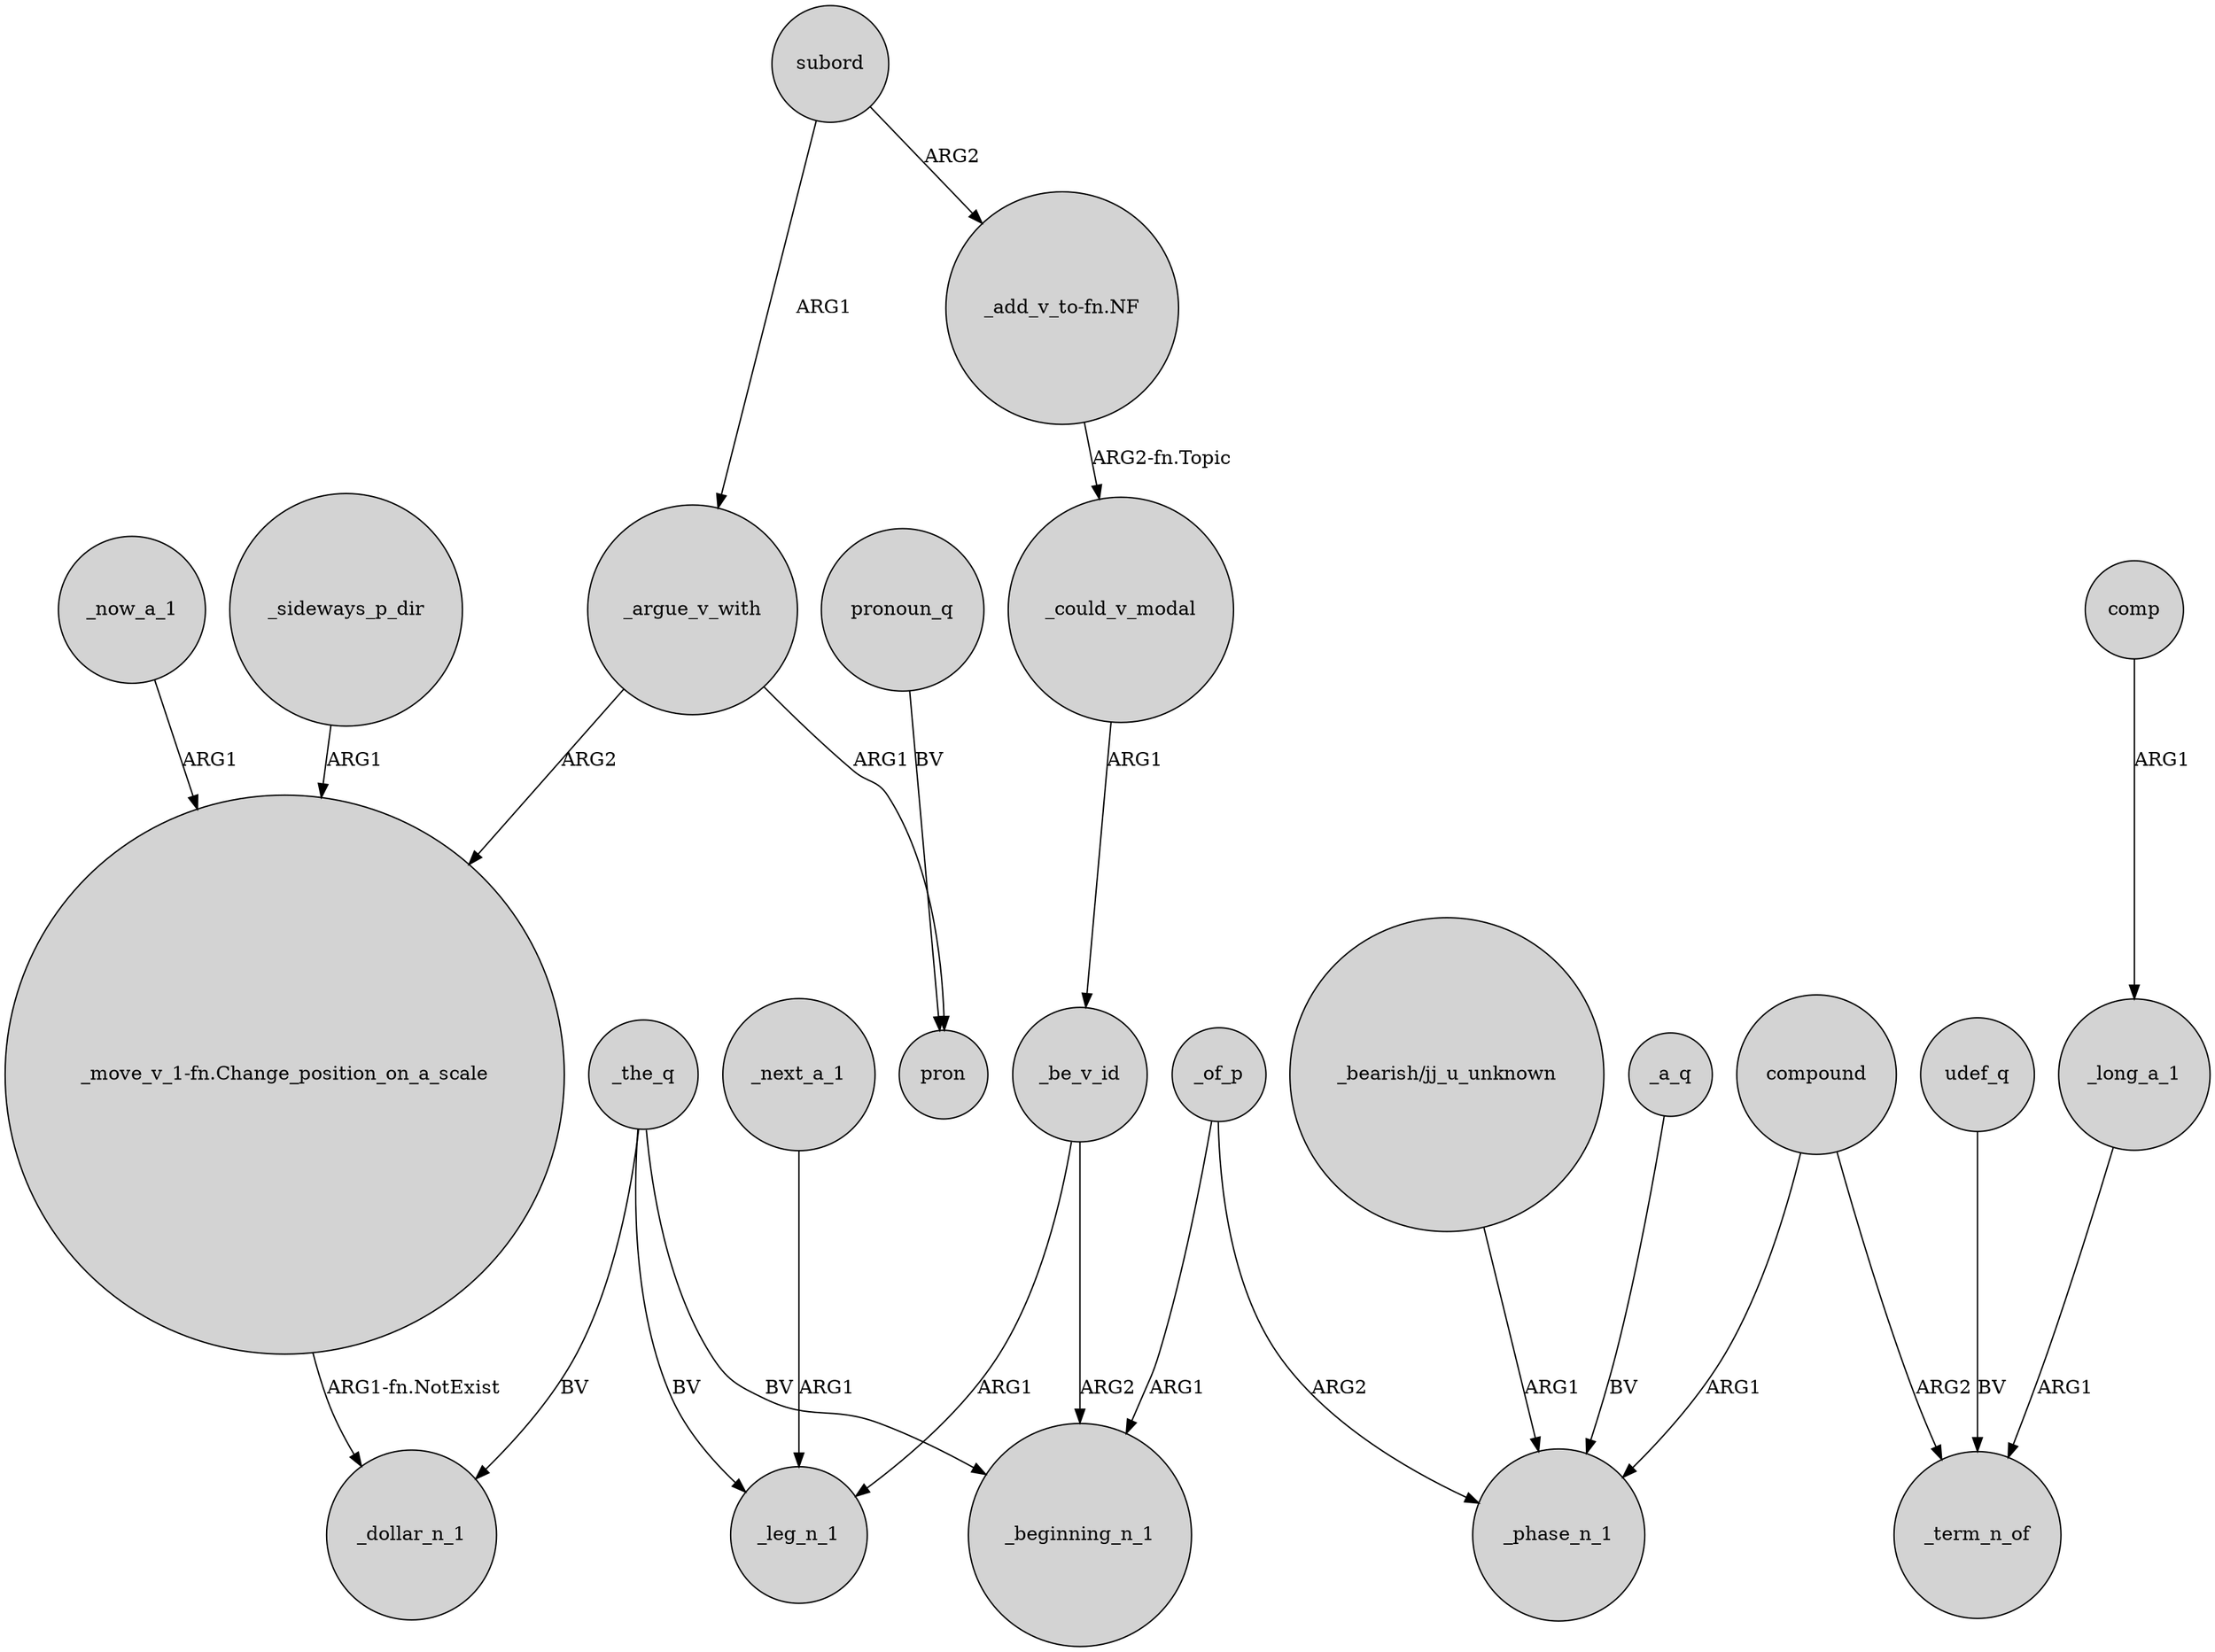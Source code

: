 digraph {
	node [shape=circle style=filled]
	subord -> "_add_v_to-fn.NF" [label=ARG2]
	_a_q -> _phase_n_1 [label=BV]
	compound -> _term_n_of [label=ARG2]
	_the_q -> _leg_n_1 [label=BV]
	_be_v_id -> _leg_n_1 [label=ARG1]
	_the_q -> _dollar_n_1 [label=BV]
	"_move_v_1-fn.Change_position_on_a_scale" -> _dollar_n_1 [label="ARG1-fn.NotExist"]
	_could_v_modal -> _be_v_id [label=ARG1]
	_argue_v_with -> "_move_v_1-fn.Change_position_on_a_scale" [label=ARG2]
	_argue_v_with -> pron [label=ARG1]
	pronoun_q -> pron [label=BV]
	_next_a_1 -> _leg_n_1 [label=ARG1]
	"_add_v_to-fn.NF" -> _could_v_modal [label="ARG2-fn.Topic"]
	_of_p -> _phase_n_1 [label=ARG2]
	udef_q -> _term_n_of [label=BV]
	_now_a_1 -> "_move_v_1-fn.Change_position_on_a_scale" [label=ARG1]
	_long_a_1 -> _term_n_of [label=ARG1]
	subord -> _argue_v_with [label=ARG1]
	_be_v_id -> _beginning_n_1 [label=ARG2]
	_the_q -> _beginning_n_1 [label=BV]
	"_bearish/jj_u_unknown" -> _phase_n_1 [label=ARG1]
	_sideways_p_dir -> "_move_v_1-fn.Change_position_on_a_scale" [label=ARG1]
	comp -> _long_a_1 [label=ARG1]
	_of_p -> _beginning_n_1 [label=ARG1]
	compound -> _phase_n_1 [label=ARG1]
}
